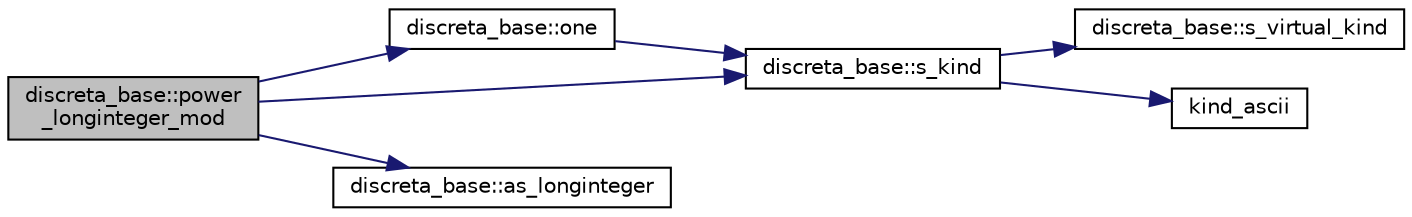digraph "discreta_base::power_longinteger_mod"
{
  edge [fontname="Helvetica",fontsize="10",labelfontname="Helvetica",labelfontsize="10"];
  node [fontname="Helvetica",fontsize="10",shape=record];
  rankdir="LR";
  Node15037 [label="discreta_base::power\l_longinteger_mod",height=0.2,width=0.4,color="black", fillcolor="grey75", style="filled", fontcolor="black"];
  Node15037 -> Node15038 [color="midnightblue",fontsize="10",style="solid",fontname="Helvetica"];
  Node15038 [label="discreta_base::one",height=0.2,width=0.4,color="black", fillcolor="white", style="filled",URL="$d7/d71/classdiscreta__base.html#a6f5d6422a0040950415db30e39dafd19"];
  Node15038 -> Node15039 [color="midnightblue",fontsize="10",style="solid",fontname="Helvetica"];
  Node15039 [label="discreta_base::s_kind",height=0.2,width=0.4,color="black", fillcolor="white", style="filled",URL="$d7/d71/classdiscreta__base.html#a8a830025c74adbbc3362418a7c2ba157"];
  Node15039 -> Node15040 [color="midnightblue",fontsize="10",style="solid",fontname="Helvetica"];
  Node15040 [label="discreta_base::s_virtual_kind",height=0.2,width=0.4,color="black", fillcolor="white", style="filled",URL="$d7/d71/classdiscreta__base.html#a52778a6d6943a468be083d0785d418fb"];
  Node15039 -> Node15041 [color="midnightblue",fontsize="10",style="solid",fontname="Helvetica"];
  Node15041 [label="kind_ascii",height=0.2,width=0.4,color="black", fillcolor="white", style="filled",URL="$d9/d60/discreta_8h.html#ad0ce825a9f29bc6cec27e1b64cfe27bf"];
  Node15037 -> Node15039 [color="midnightblue",fontsize="10",style="solid",fontname="Helvetica"];
  Node15037 -> Node15042 [color="midnightblue",fontsize="10",style="solid",fontname="Helvetica"];
  Node15042 [label="discreta_base::as_longinteger",height=0.2,width=0.4,color="black", fillcolor="white", style="filled",URL="$d7/d71/classdiscreta__base.html#a20a094639eb711b10c8694c51937f7cd"];
}
